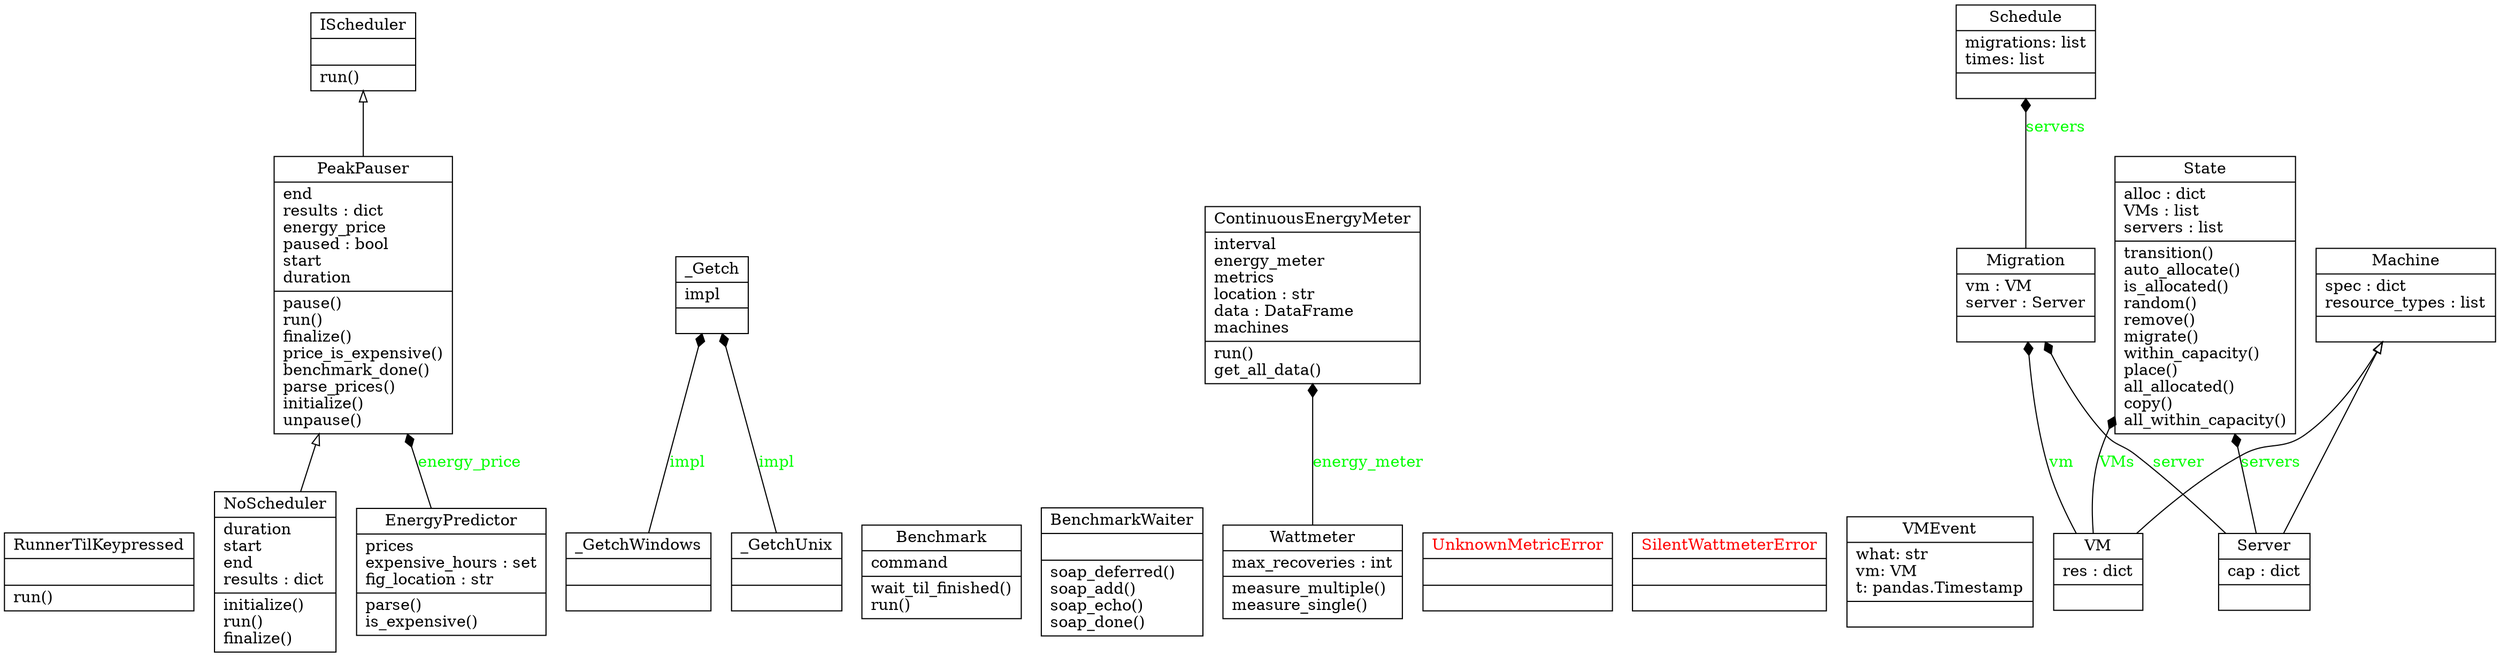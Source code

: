 digraph "classes_philharmonic" {
charset="utf-8"
rankdir=BT
"4" [shape="record", label="{RunnerTilKeypressed|\l|run()\l}"];
"7" [shape="record", label="{NoScheduler|duration\lstart\lend\lresults : dict\l|initialize()\lrun()\lfinalize()\l}"];
"8" [shape="record", label="{PeakPauser|end\lresults : dict\lenergy_price\lpaused : bool\lstart\lduration\l|pause()\lrun()\lfinalize()\lprice_is_expensive()\lbenchmark_done()\lparse_prices()\linitialize()\lunpause()\l}"];
"12" [shape="record", label="{EnergyPredictor|prices\lexpensive_hours : set\lfig_location : str\l|parse()\lis_expensive()\l}"];
"15" [shape="record", label="{_GetchWindows|\l|}"];
"16" [shape="record", label="{_GetchUnix|\l|}"];
"17" [shape="record", label="{_Getch|impl\l|}"];
"19" [shape="record", label="{Benchmark|command\l|wait_til_finished()\lrun()\l}"];
"20" [shape="record", label="{BenchmarkWaiter|\l|soap_deferred()\lsoap_add()\lsoap_echo()\lsoap_done()\l}"];
"24" [shape="record", label="{ContinuousEnergyMeter|interval\lenergy_meter\lmetrics\llocation : str\ldata : DataFrame\lmachines\l|run()\lget_all_data()\l}"];
"28" [shape="record", label="{Wattmeter|max_recoveries : int\l|measure_multiple()\lmeasure_single()\l}"];
"33" [fontcolor="red", shape="record", label="{UnknownMetricError|\l|}"];
"34" [fontcolor="red", shape="record", label="{SilentWattmeterError|\l|}"];
"38" [shape="record", label="{IScheduler|\l|run()\l}"];
"41" [shape="record", label="{VMEvent|what: str\lvm: VM\lt: pandas.Timestamp\l|}"];
"43" [shape="record", label="{Schedule|migrations: list\ltimes: list\l|}"];
"44" [shape="record", label="{VM|res : dict\l|}"];
"45" [shape="record", label="{Server|cap : dict\l|}"];
"46" [shape="record", label="{Machine|spec : dict\lresource_types : list\l|}"];
"47" [shape="record", label="{State|alloc : dict\lVMs : list\lservers : list\l|transition()\lauto_allocate()\lis_allocated()\lrandom()\lremove()\lmigrate()\lwithin_capacity()\lplace()\lall_allocated()\lcopy()\lall_within_capacity()\l}"];
"48" [shape="record", label="{Migration|vm : VM\lserver : Server\l|}"];
"7" -> "8" [arrowtail="none", arrowhead="empty"];
"8" -> "38" [arrowtail="none", arrowhead="empty"];
"44" -> "46" [arrowtail="none", arrowhead="empty"];
"45" -> "46" [arrowtail="none", arrowhead="empty"];
"12" -> "8" [arrowhead="diamond", style="solid", arrowtail="none", fontcolor="green", label="energy_price"];
"15" -> "17" [arrowhead="diamond", style="solid", arrowtail="none", fontcolor="green", label="impl"];
"16" -> "17" [arrowhead="diamond", style="solid", arrowtail="none", fontcolor="green", label="impl"];
"28" -> "24" [arrowhead="diamond", style="solid", arrowtail="none", fontcolor="green", label="energy_meter"];
"44" -> "48" [arrowhead="diamond", style="solid", arrowtail="none", fontcolor="green", label="vm"];
"44" -> "47" [arrowhead="diamond", style="solid", arrowtail="none", fontcolor="green", label="VMs"];
"45" -> "47" [arrowhead="diamond", style="solid", arrowtail="none", fontcolor="green", label="servers"];
"45" -> "48" [arrowhead="diamond", style="solid", arrowtail="none", fontcolor="green", label="server"];
"48" -> "43" [arrowhead="diamond", style="solid", arrowtail="none", fontcolor="green", label="servers"];
}

